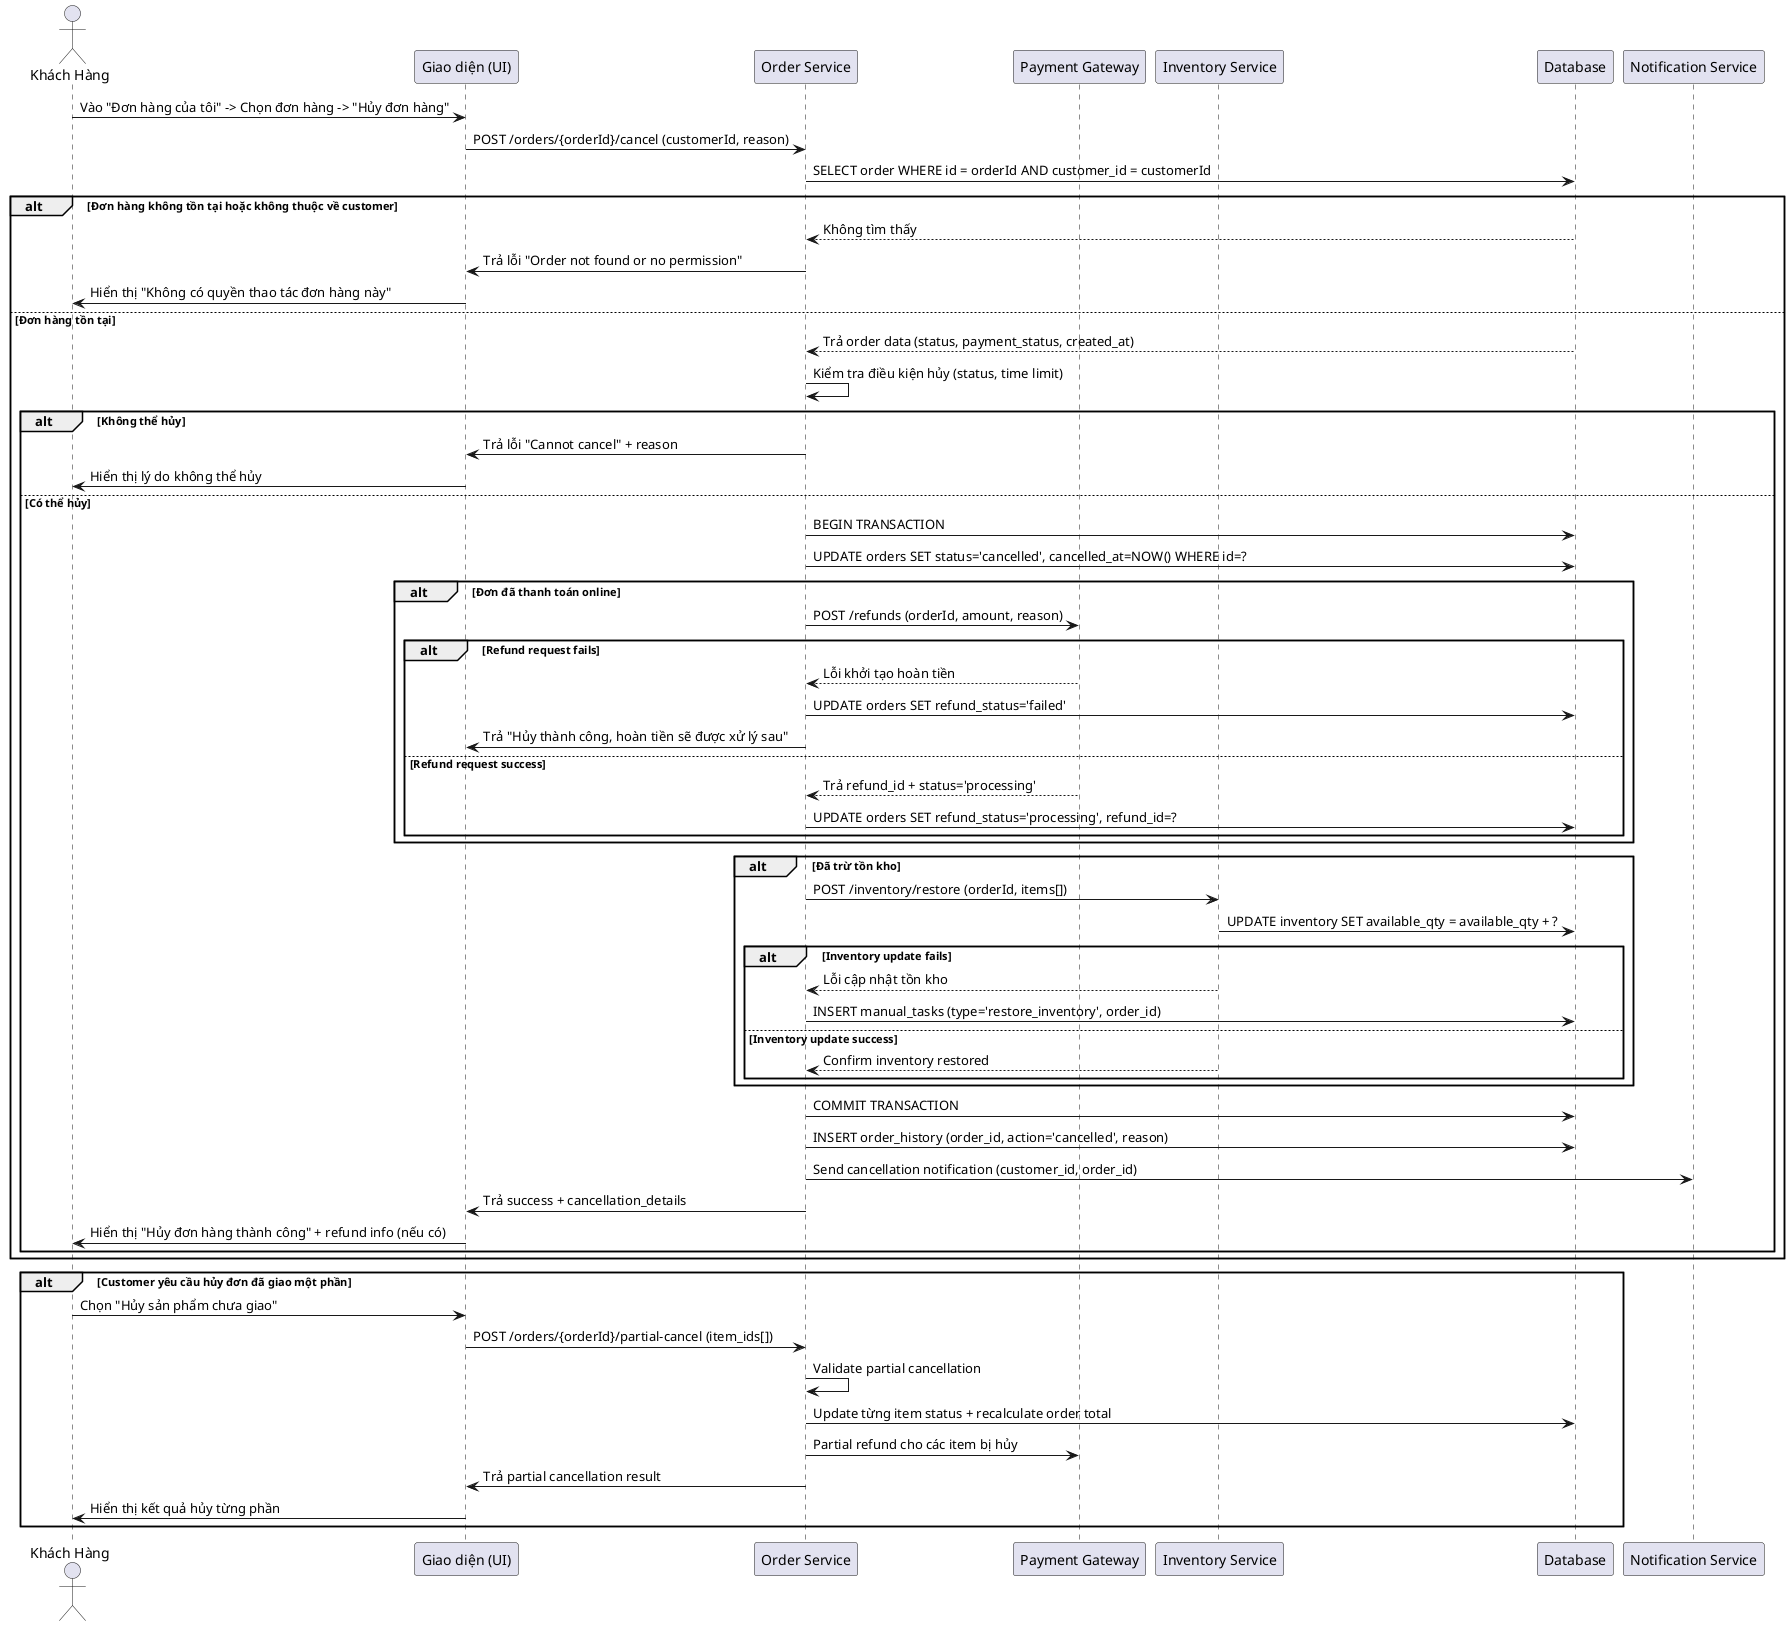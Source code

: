 @startuml huy-dat-hang
actor "Khách Hàng" as Customer
participant "Giao diện (UI)" as UI
participant "Order Service" as Order
participant "Payment Gateway" as PG
participant "Inventory Service" as Inventory
participant "Database" as DB
participant "Notification Service" as Notif

Customer -> UI: Vào "Đơn hàng của tôi" -> Chọn đơn hàng -> "Hủy đơn hàng"
UI -> Order: POST /orders/{orderId}/cancel (customerId, reason)
Order -> DB: SELECT order WHERE id = orderId AND customer_id = customerId
alt Đơn hàng không tồn tại hoặc không thuộc về customer
  DB --> Order: Không tìm thấy
  Order -> UI: Trả lỗi "Order not found or no permission"
  UI -> Customer: Hiển thị "Không có quyền thao tác đơn hàng này"
else Đơn hàng tồn tại
  DB --> Order: Trả order data (status, payment_status, created_at)
  Order -> Order: Kiểm tra điều kiện hủy (status, time limit)
  alt Không thể hủy
    Order -> UI: Trả lỗi "Cannot cancel" + reason
    UI -> Customer: Hiển thị lý do không thể hủy
  else Có thể hủy
    Order -> DB: BEGIN TRANSACTION
    Order -> DB: UPDATE orders SET status='cancelled', cancelled_at=NOW() WHERE id=?
    
    alt Đơn đã thanh toán online
      Order -> PG: POST /refunds (orderId, amount, reason)
      alt Refund request fails
        PG --> Order: Lỗi khởi tạo hoàn tiền
        Order -> DB: UPDATE orders SET refund_status='failed'
        Order -> UI: Trả "Hủy thành công, hoàn tiền sẽ được xử lý sau"
      else Refund request success
        PG --> Order: Trả refund_id + status='processing'
        Order -> DB: UPDATE orders SET refund_status='processing', refund_id=?
      end
    end
    
    alt Đã trừ tồn kho
      Order -> Inventory: POST /inventory/restore (orderId, items[])
      Inventory -> DB: UPDATE inventory SET available_qty = available_qty + ?
      alt Inventory update fails
        Inventory --> Order: Lỗi cập nhật tồn kho
        Order -> DB: INSERT manual_tasks (type='restore_inventory', order_id)
      else Inventory update success
        Inventory --> Order: Confirm inventory restored
      end
    end
    
    Order -> DB: COMMIT TRANSACTION
    Order -> DB: INSERT order_history (order_id, action='cancelled', reason)
    Order -> Notif: Send cancellation notification (customer_id, order_id)
    Order -> UI: Trả success + cancellation_details
    UI -> Customer: Hiển thị "Hủy đơn hàng thành công" + refund info (nếu có)
  end
end

alt Customer yêu cầu hủy đơn đã giao một phần
  Customer -> UI: Chọn "Hủy sản phẩm chưa giao"
  UI -> Order: POST /orders/{orderId}/partial-cancel (item_ids[])
  Order -> Order: Validate partial cancellation
  Order -> DB: Update từng item status + recalculate order total
  Order -> PG: Partial refund cho các item bị hủy
  Order -> UI: Trả partial cancellation result
  UI -> Customer: Hiển thị kết quả hủy từng phần
end
@enduml